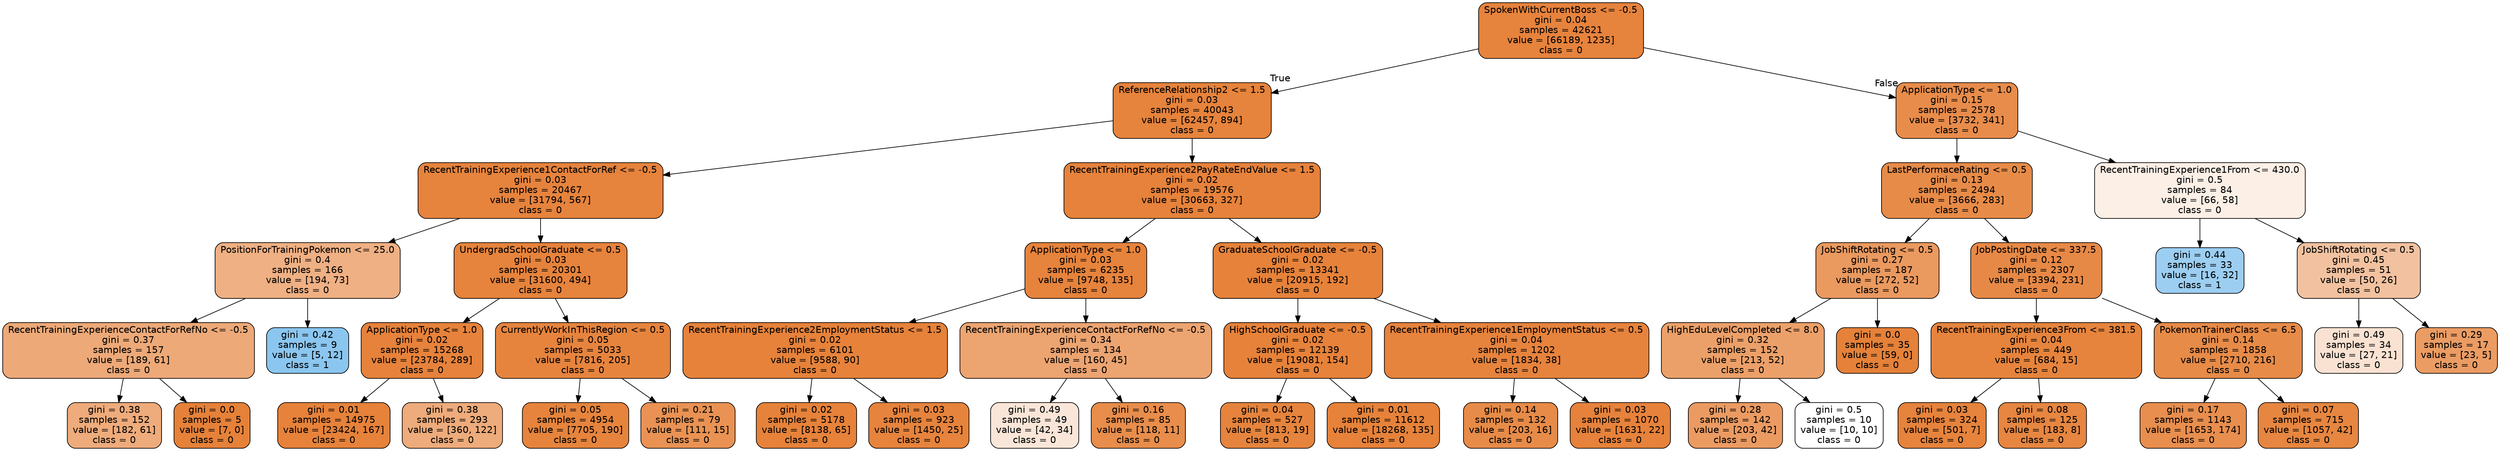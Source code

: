 digraph Tree {
node [shape=box, style="filled, rounded", color="black", fontname=helvetica] ;
edge [fontname=helvetica] ;
0 [label="SpokenWithCurrentBoss <= -0.5\ngini = 0.04\nsamples = 42621\nvalue = [66189, 1235]\nclass = 0", fillcolor="#e58139fa"] ;
1 [label="ReferenceRelationship2 <= 1.5\ngini = 0.03\nsamples = 40043\nvalue = [62457, 894]\nclass = 0", fillcolor="#e58139fb"] ;
0 -> 1 [labeldistance=2.5, labelangle=45, headlabel="True"] ;
2 [label="RecentTrainingExperience1ContactForRef <= -0.5\ngini = 0.03\nsamples = 20467\nvalue = [31794, 567]\nclass = 0", fillcolor="#e58139fa"] ;
1 -> 2 ;
3 [label="PositionForTrainingPokemon <= 25.0\ngini = 0.4\nsamples = 166\nvalue = [194, 73]\nclass = 0", fillcolor="#e581399f"] ;
2 -> 3 ;
4 [label="RecentTrainingExperienceContactForRefNo <= -0.5\ngini = 0.37\nsamples = 157\nvalue = [189, 61]\nclass = 0", fillcolor="#e58139ad"] ;
3 -> 4 ;
5 [label="gini = 0.38\nsamples = 152\nvalue = [182, 61]\nclass = 0", fillcolor="#e58139aa"] ;
4 -> 5 ;
6 [label="gini = 0.0\nsamples = 5\nvalue = [7, 0]\nclass = 0", fillcolor="#e58139ff"] ;
4 -> 6 ;
7 [label="gini = 0.42\nsamples = 9\nvalue = [5, 12]\nclass = 1", fillcolor="#399de595"] ;
3 -> 7 ;
8 [label="UndergradSchoolGraduate <= 0.5\ngini = 0.03\nsamples = 20301\nvalue = [31600, 494]\nclass = 0", fillcolor="#e58139fb"] ;
2 -> 8 ;
9 [label="ApplicationType <= 1.0\ngini = 0.02\nsamples = 15268\nvalue = [23784, 289]\nclass = 0", fillcolor="#e58139fc"] ;
8 -> 9 ;
10 [label="gini = 0.01\nsamples = 14975\nvalue = [23424, 167]\nclass = 0", fillcolor="#e58139fd"] ;
9 -> 10 ;
11 [label="gini = 0.38\nsamples = 293\nvalue = [360, 122]\nclass = 0", fillcolor="#e58139a9"] ;
9 -> 11 ;
12 [label="CurrentlyWorkInThisRegion <= 0.5\ngini = 0.05\nsamples = 5033\nvalue = [7816, 205]\nclass = 0", fillcolor="#e58139f8"] ;
8 -> 12 ;
13 [label="gini = 0.05\nsamples = 4954\nvalue = [7705, 190]\nclass = 0", fillcolor="#e58139f9"] ;
12 -> 13 ;
14 [label="gini = 0.21\nsamples = 79\nvalue = [111, 15]\nclass = 0", fillcolor="#e58139dd"] ;
12 -> 14 ;
15 [label="RecentTrainingExperience2PayRateEndValue <= 1.5\ngini = 0.02\nsamples = 19576\nvalue = [30663, 327]\nclass = 0", fillcolor="#e58139fc"] ;
1 -> 15 ;
16 [label="ApplicationType <= 1.0\ngini = 0.03\nsamples = 6235\nvalue = [9748, 135]\nclass = 0", fillcolor="#e58139fb"] ;
15 -> 16 ;
17 [label="RecentTrainingExperience2EmploymentStatus <= 1.5\ngini = 0.02\nsamples = 6101\nvalue = [9588, 90]\nclass = 0", fillcolor="#e58139fd"] ;
16 -> 17 ;
18 [label="gini = 0.02\nsamples = 5178\nvalue = [8138, 65]\nclass = 0", fillcolor="#e58139fd"] ;
17 -> 18 ;
19 [label="gini = 0.03\nsamples = 923\nvalue = [1450, 25]\nclass = 0", fillcolor="#e58139fb"] ;
17 -> 19 ;
20 [label="RecentTrainingExperienceContactForRefNo <= -0.5\ngini = 0.34\nsamples = 134\nvalue = [160, 45]\nclass = 0", fillcolor="#e58139b7"] ;
16 -> 20 ;
21 [label="gini = 0.49\nsamples = 49\nvalue = [42, 34]\nclass = 0", fillcolor="#e5813931"] ;
20 -> 21 ;
22 [label="gini = 0.16\nsamples = 85\nvalue = [118, 11]\nclass = 0", fillcolor="#e58139e7"] ;
20 -> 22 ;
23 [label="GraduateSchoolGraduate <= -0.5\ngini = 0.02\nsamples = 13341\nvalue = [20915, 192]\nclass = 0", fillcolor="#e58139fd"] ;
15 -> 23 ;
24 [label="HighSchoolGraduate <= -0.5\ngini = 0.02\nsamples = 12139\nvalue = [19081, 154]\nclass = 0", fillcolor="#e58139fd"] ;
23 -> 24 ;
25 [label="gini = 0.04\nsamples = 527\nvalue = [813, 19]\nclass = 0", fillcolor="#e58139f9"] ;
24 -> 25 ;
26 [label="gini = 0.01\nsamples = 11612\nvalue = [18268, 135]\nclass = 0", fillcolor="#e58139fd"] ;
24 -> 26 ;
27 [label="RecentTrainingExperience1EmploymentStatus <= 0.5\ngini = 0.04\nsamples = 1202\nvalue = [1834, 38]\nclass = 0", fillcolor="#e58139fa"] ;
23 -> 27 ;
28 [label="gini = 0.14\nsamples = 132\nvalue = [203, 16]\nclass = 0", fillcolor="#e58139eb"] ;
27 -> 28 ;
29 [label="gini = 0.03\nsamples = 1070\nvalue = [1631, 22]\nclass = 0", fillcolor="#e58139fc"] ;
27 -> 29 ;
30 [label="ApplicationType <= 1.0\ngini = 0.15\nsamples = 2578\nvalue = [3732, 341]\nclass = 0", fillcolor="#e58139e8"] ;
0 -> 30 [labeldistance=2.5, labelangle=-45, headlabel="False"] ;
31 [label="LastPerformaceRating <= 0.5\ngini = 0.13\nsamples = 2494\nvalue = [3666, 283]\nclass = 0", fillcolor="#e58139eb"] ;
30 -> 31 ;
32 [label="JobShiftRotating <= 0.5\ngini = 0.27\nsamples = 187\nvalue = [272, 52]\nclass = 0", fillcolor="#e58139ce"] ;
31 -> 32 ;
33 [label="HighEduLevelCompleted <= 8.0\ngini = 0.32\nsamples = 152\nvalue = [213, 52]\nclass = 0", fillcolor="#e58139c1"] ;
32 -> 33 ;
34 [label="gini = 0.28\nsamples = 142\nvalue = [203, 42]\nclass = 0", fillcolor="#e58139ca"] ;
33 -> 34 ;
35 [label="gini = 0.5\nsamples = 10\nvalue = [10, 10]\nclass = 0", fillcolor="#e5813900"] ;
33 -> 35 ;
36 [label="gini = 0.0\nsamples = 35\nvalue = [59, 0]\nclass = 0", fillcolor="#e58139ff"] ;
32 -> 36 ;
37 [label="JobPostingDate <= 337.5\ngini = 0.12\nsamples = 2307\nvalue = [3394, 231]\nclass = 0", fillcolor="#e58139ee"] ;
31 -> 37 ;
38 [label="RecentTrainingExperience3From <= 381.5\ngini = 0.04\nsamples = 449\nvalue = [684, 15]\nclass = 0", fillcolor="#e58139f9"] ;
37 -> 38 ;
39 [label="gini = 0.03\nsamples = 324\nvalue = [501, 7]\nclass = 0", fillcolor="#e58139fb"] ;
38 -> 39 ;
40 [label="gini = 0.08\nsamples = 125\nvalue = [183, 8]\nclass = 0", fillcolor="#e58139f4"] ;
38 -> 40 ;
41 [label="PokemonTrainerClass <= 6.5\ngini = 0.14\nsamples = 1858\nvalue = [2710, 216]\nclass = 0", fillcolor="#e58139eb"] ;
37 -> 41 ;
42 [label="gini = 0.17\nsamples = 1143\nvalue = [1653, 174]\nclass = 0", fillcolor="#e58139e4"] ;
41 -> 42 ;
43 [label="gini = 0.07\nsamples = 715\nvalue = [1057, 42]\nclass = 0", fillcolor="#e58139f5"] ;
41 -> 43 ;
44 [label="RecentTrainingExperience1From <= 430.0\ngini = 0.5\nsamples = 84\nvalue = [66, 58]\nclass = 0", fillcolor="#e581391f"] ;
30 -> 44 ;
45 [label="gini = 0.44\nsamples = 33\nvalue = [16, 32]\nclass = 1", fillcolor="#399de57f"] ;
44 -> 45 ;
46 [label="JobShiftRotating <= 0.5\ngini = 0.45\nsamples = 51\nvalue = [50, 26]\nclass = 0", fillcolor="#e581397a"] ;
44 -> 46 ;
47 [label="gini = 0.49\nsamples = 34\nvalue = [27, 21]\nclass = 0", fillcolor="#e5813939"] ;
46 -> 47 ;
48 [label="gini = 0.29\nsamples = 17\nvalue = [23, 5]\nclass = 0", fillcolor="#e58139c8"] ;
46 -> 48 ;
}
